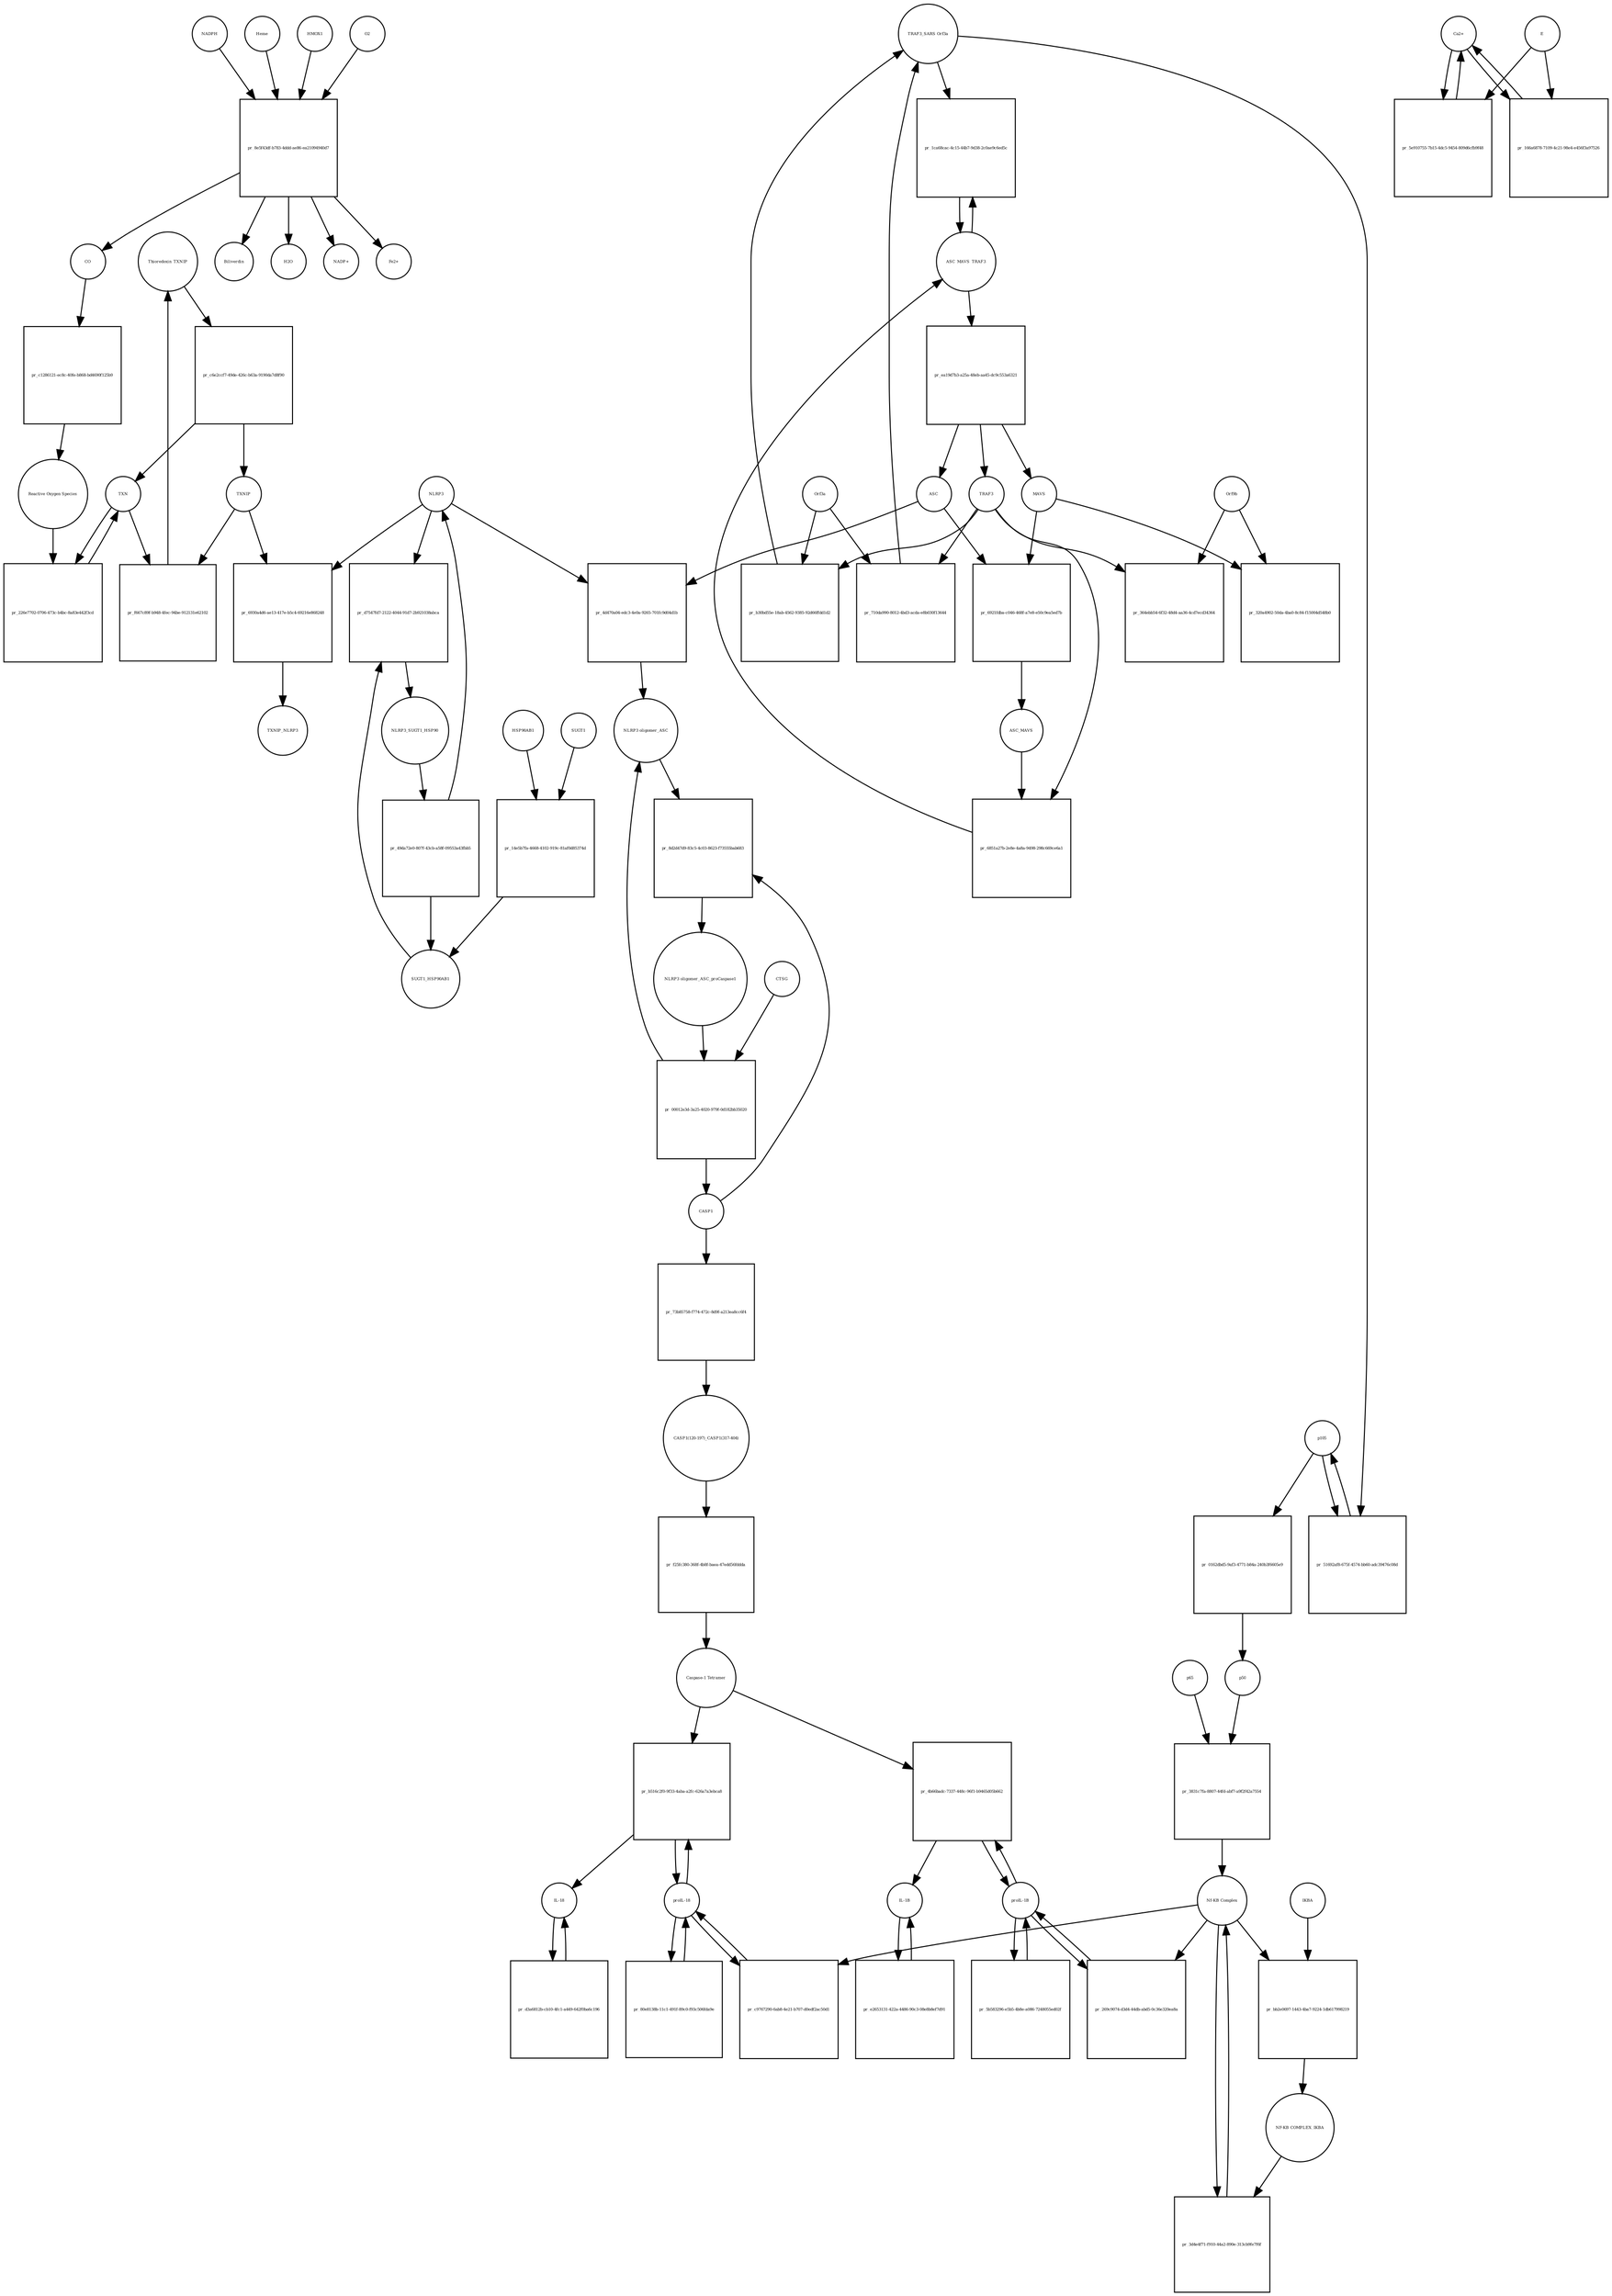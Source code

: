strict digraph  {
Thioredoxin_TXNIP [annotation="urn_miriam_uniprot_P10599|urn_miriam_uniprot_Q9H3M7", bipartite=0, cls=complex, fontsize=4, label=Thioredoxin_TXNIP, shape=circle];
"pr_c6e2ccf7-49de-426c-b63a-9190da7d8f90" [annotation="", bipartite=1, cls=process, fontsize=4, label="pr_c6e2ccf7-49de-426c-b63a-9190da7d8f90", shape=square];
TXNIP [annotation=urn_miriam_uniprot_Q9H3M7, bipartite=0, cls=macromolecule, fontsize=4, label=TXNIP, shape=circle];
TXN [annotation=urn_miriam_uniprot_P10599, bipartite=0, cls=macromolecule, fontsize=4, label=TXN, shape=circle];
"pr_226e7702-0706-473c-b4bc-8a83e442f3cd" [annotation="", bipartite=1, cls=process, fontsize=4, label="pr_226e7702-0706-473c-b4bc-8a83e442f3cd", shape=square];
"Reactive Oxygen Species" [annotation="urn_miriam_obo.chebi_CHEBI%3A26523", bipartite=0, cls="simple chemical", fontsize=4, label="Reactive Oxygen Species", shape=circle];
"pr_f667c89f-b948-4fec-94be-912131e62102" [annotation="", bipartite=1, cls=process, fontsize=4, label="pr_f667c89f-b948-4fec-94be-912131e62102", shape=square];
HSP90AB1 [annotation=urn_miriam_uniprot_P08238, bipartite=0, cls=macromolecule, fontsize=4, label=HSP90AB1, shape=circle];
"pr_14e5b7fa-4668-4102-919c-81af0d85374d" [annotation="", bipartite=1, cls=process, fontsize=4, label="pr_14e5b7fa-4668-4102-919c-81af0d85374d", shape=square];
SUGT1 [annotation=urn_miriam_uniprot_Q9Y2Z0, bipartite=0, cls=macromolecule, fontsize=4, label=SUGT1, shape=circle];
SUGT1_HSP90AB1 [annotation="urn_miriam_uniprot_P08238|urn_miriam_uniprot_Q9Y2Z0", bipartite=0, cls=complex, fontsize=4, label=SUGT1_HSP90AB1, shape=circle];
NLRP3 [annotation=urn_miriam_uniprot_Q96P20, bipartite=0, cls=macromolecule, fontsize=4, label=NLRP3, shape=circle];
"pr_6930a4d6-ae13-417e-b5c4-69216e868248" [annotation="", bipartite=1, cls=process, fontsize=4, label="pr_6930a4d6-ae13-417e-b5c4-69216e868248", shape=square];
TXNIP_NLRP3 [annotation="urn_miriam_uniprot_Q9H3M7|urn_miriam_uniprot_Q96P20", bipartite=0, cls=complex, fontsize=4, label=TXNIP_NLRP3, shape=circle];
"NLRP3 oligomer_ASC_proCaspase1" [annotation="urn_miriam_uniprot_P29466|urn_miriam_uniprot_Q9ULZ3|urn_miriam_uniprot_Q96P20", bipartite=0, cls=complex, fontsize=4, label="NLRP3 oligomer_ASC_proCaspase1", shape=circle];
"pr_00012e3d-3a25-4020-979f-0d182bb35020" [annotation="", bipartite=1, cls=process, fontsize=4, label="pr_00012e3d-3a25-4020-979f-0d182bb35020", shape=square];
CASP1 [annotation=urn_miriam_uniprot_P29466, bipartite=0, cls=macromolecule, fontsize=4, label=CASP1, shape=circle];
CTSG [annotation=urn_miriam_uniprot_P08311, bipartite=0, cls=macromolecule, fontsize=4, label=CTSG, shape=circle];
"NLRP3 oligomer_ASC" [annotation="urn_miriam_uniprot_Q9ULZ3|urn_miriam_uniprot_Q96P20", bipartite=0, cls=complex, fontsize=4, label="NLRP3 oligomer_ASC", shape=circle];
"pr_73b85758-f774-472c-8d9f-a213ea8cc6f4" [annotation="", bipartite=1, cls=process, fontsize=4, label="pr_73b85758-f774-472c-8d9f-a213ea8cc6f4", shape=square];
"CASP1(120-197)_CASP1(317-404)" [annotation=urn_miriam_uniprot_P29466, bipartite=0, cls=complex, fontsize=4, label="CASP1(120-197)_CASP1(317-404)", shape=circle];
"pr_f25fc380-368f-4b8f-baea-47edd56fddda" [annotation="", bipartite=1, cls=process, fontsize=4, label="pr_f25fc380-368f-4b8f-baea-47edd56fddda", shape=square];
"Caspase-1 Tetramer" [annotation=urn_miriam_uniprot_P29466, bipartite=0, cls="complex multimer", fontsize=4, label="Caspase-1 Tetramer", shape=circle];
"proIL-1B" [annotation=urn_miriam_uniprot_P01584, bipartite=0, cls=macromolecule, fontsize=4, label="proIL-1B", shape=circle];
"pr_4b66badc-7337-448c-96f1-b9465d05b662" [annotation="", bipartite=1, cls=process, fontsize=4, label="pr_4b66badc-7337-448c-96f1-b9465d05b662", shape=square];
"IL-1B" [annotation=urn_miriam_uniprot_P01584, bipartite=0, cls=macromolecule, fontsize=4, label="IL-1B", shape=circle];
"pr_e2653131-422a-4486-90c3-08e8b8ef7d91" [annotation="", bipartite=1, cls="omitted process", fontsize=4, label="pr_e2653131-422a-4486-90c3-08e8b8ef7d91", shape=square];
"proIL-18" [annotation=urn_miriam_uniprot_Q14116, bipartite=0, cls=macromolecule, fontsize=4, label="proIL-18", shape=circle];
"pr_b516c2f0-9f33-4aba-a2fc-626a7a3ebca8" [annotation="", bipartite=1, cls=process, fontsize=4, label="pr_b516c2f0-9f33-4aba-a2fc-626a7a3ebca8", shape=square];
"IL-18" [annotation=urn_miriam_uniprot_Q14116, bipartite=0, cls=macromolecule, fontsize=4, label="IL-18", shape=circle];
"pr_d3a6812b-cb10-4fc1-a449-642f0ba6c196" [annotation="", bipartite=1, cls="omitted process", fontsize=4, label="pr_d3a6812b-cb10-4fc1-a449-642f0ba6c196", shape=square];
"pr_8d2d47d9-83c5-4c03-8623-f73555bab683" [annotation="", bipartite=1, cls=process, fontsize=4, label="pr_8d2d47d9-83c5-4c03-8623-f73555bab683", shape=square];
"pr_269c9074-d3d4-44db-abd5-0c36e320ea8a" [annotation="", bipartite=1, cls=process, fontsize=4, label="pr_269c9074-d3d4-44db-abd5-0c36e320ea8a", shape=square];
"Nf-KB Complex" [annotation="urn_miriam_uniprot_P19838|urn_miriam_uniprot_Q00653", bipartite=0, cls=complex, fontsize=4, label="Nf-KB Complex", shape=circle];
"pr_c9767290-6ab8-4e21-b707-d0edf2ac50d1" [annotation="", bipartite=1, cls=process, fontsize=4, label="pr_c9767290-6ab8-4e21-b707-d0edf2ac50d1", shape=square];
p50 [annotation=urn_miriam_uniprot_P19838, bipartite=0, cls=macromolecule, fontsize=4, label=p50, shape=circle];
"pr_3831c7fa-8807-44fd-abf7-a9f2f42a7554" [annotation="", bipartite=1, cls=process, fontsize=4, label="pr_3831c7fa-8807-44fd-abf7-a9f2f42a7554", shape=square];
p65 [annotation=urn_miriam_uniprot_Q00653, bipartite=0, cls=macromolecule, fontsize=4, label=p65, shape=circle];
Orf3a [annotation="urn_miriam_uniprot_P59632|urn_miriam_taxonomy_694009", bipartite=0, cls=macromolecule, fontsize=4, label=Orf3a, shape=circle];
"pr_710da990-8012-4bd3-acda-e8b030f13644" [annotation="", bipartite=1, cls=process, fontsize=4, label="pr_710da990-8012-4bd3-acda-e8b030f13644", shape=square];
TRAF3 [annotation=urn_miriam_uniprot_Q13114, bipartite=0, cls=macromolecule, fontsize=4, label=TRAF3, shape=circle];
"TRAF3_SARS Orf3a" [annotation="urn_miriam_uniprot_P59632|urn_miriam_uniprot_Q13114|urn_miriam_taxonomy_694009", bipartite=0, cls=complex, fontsize=4, label="TRAF3_SARS Orf3a", shape=circle];
p105 [annotation=urn_miriam_uniprot_P19838, bipartite=0, cls=macromolecule, fontsize=4, label=p105, shape=circle];
"pr_0162dbd5-9af3-4771-b84a-240b3f6605e9" [annotation="", bipartite=1, cls="omitted process", fontsize=4, label="pr_0162dbd5-9af3-4771-b84a-240b3f6605e9", shape=square];
ASC [annotation=urn_miriam_uniprot_Q9ULZ3, bipartite=0, cls=macromolecule, fontsize=4, label=ASC, shape=circle];
"pr_4d470a04-edc3-4e0a-9265-701fc9d04d1b" [annotation="", bipartite=1, cls=process, fontsize=4, label="pr_4d470a04-edc3-4e0a-9265-701fc9d04d1b", shape=square];
IKBA [annotation="", bipartite=0, cls=macromolecule, fontsize=4, label=IKBA, shape=circle];
"pr_bb2e0697-1443-4ba7-9224-1db617998219" [annotation="", bipartite=1, cls=process, fontsize=4, label="pr_bb2e0697-1443-4ba7-9224-1db617998219", shape=square];
"NF-KB COMPLEX_IKBA" [annotation=urn_miriam_uniprot_P19838, bipartite=0, cls=complex, fontsize=4, label="NF-KB COMPLEX_IKBA", shape=circle];
"pr_3d4e4f71-f910-44a2-890e-313cb9fe7f6f" [annotation="", bipartite=1, cls=process, fontsize=4, label="pr_3d4e4f71-f910-44a2-890e-313cb9fe7f6f", shape=square];
NLRP3_SUGT1_HSP90 [annotation="urn_miriam_uniprot_P08238|urn_miriam_uniprot_Q96P20|urn_miriam_uniprot_Q9Y2Z0", bipartite=0, cls=complex, fontsize=4, label=NLRP3_SUGT1_HSP90, shape=circle];
"pr_49da72e0-807f-43cb-a58f-09553a43fbb5" [annotation="", bipartite=1, cls="omitted process", fontsize=4, label="pr_49da72e0-807f-43cb-a58f-09553a43fbb5", shape=square];
"pr_6921fdba-c046-468f-a7e8-e50c9ea5ed7b" [annotation="", bipartite=1, cls=process, fontsize=4, label="pr_6921fdba-c046-468f-a7e8-e50c9ea5ed7b", shape=square];
ASC_MAVS [annotation=urn_miriam_uniprot_Q9ULZ3, bipartite=0, cls=complex, fontsize=4, label=ASC_MAVS, shape=circle];
MAVS [annotation=urn_miriam_uniprot_Q7Z434, bipartite=0, cls=macromolecule, fontsize=4, label=MAVS, shape=circle];
"pr_6851a27b-2e8e-4a8a-9498-298c669ce6a1" [annotation="", bipartite=1, cls=process, fontsize=4, label="pr_6851a27b-2e8e-4a8a-9498-298c669ce6a1", shape=square];
ASC_MAVS_TRAF3 [annotation="urn_miriam_pubmed_25847972|urn_miriam_uniprot_Q9ULZ3|urn_miriam_uniprot_Q13114", bipartite=0, cls=complex, fontsize=4, label=ASC_MAVS_TRAF3, shape=circle];
"pr_ea19d7b3-a25a-48eb-aa45-dc9c553a6321" [annotation="", bipartite=1, cls=process, fontsize=4, label="pr_ea19d7b3-a25a-48eb-aa45-dc9c553a6321", shape=square];
"pr_1ca68cac-4c15-44b7-9d38-2c0ae9c6ed5c" [annotation="", bipartite=1, cls="omitted process", fontsize=4, label="pr_1ca68cac-4c15-44b7-9d38-2c0ae9c6ed5c", shape=square];
"pr_d7547fd7-2122-4044-91d7-2b921038abca" [annotation="", bipartite=1, cls=process, fontsize=4, label="pr_d7547fd7-2122-4044-91d7-2b921038abca", shape=square];
"pr_5b583296-e5b5-4b8e-a086-7248055ed02f" [annotation="", bipartite=1, cls=process, fontsize=4, label="pr_5b583296-e5b5-4b8e-a086-7248055ed02f", shape=square];
"pr_80e8138b-11c1-491f-89c0-f93c506fda9e" [annotation="", bipartite=1, cls=process, fontsize=4, label="pr_80e8138b-11c1-491f-89c0-f93c506fda9e", shape=square];
"Ca2+" [annotation="urn_miriam_obo.chebi_CHEBI%3A29108", bipartite=0, cls="simple chemical", fontsize=4, label="Ca2+", shape=circle];
"pr_5e910755-7b15-4dc5-9454-809d6cfb9f48" [annotation="", bipartite=1, cls=process, fontsize=4, label="pr_5e910755-7b15-4dc5-9454-809d6cfb9f48", shape=square];
E [annotation="urn_miriam_uniprot_P59637|urn_miriam_taxonomy_694009", bipartite=0, cls=macromolecule, fontsize=4, label=E, shape=circle];
"pr_166a6878-7109-4c21-98e4-e456f3a97526" [annotation="", bipartite=1, cls=process, fontsize=4, label="pr_166a6878-7109-4c21-98e4-e456f3a97526", shape=square];
"pr_b30bd55e-18ab-4562-9385-92d66ffdd1d2" [annotation="", bipartite=1, cls=process, fontsize=4, label="pr_b30bd55e-18ab-4562-9385-92d66ffdd1d2", shape=square];
"pr_51692af8-675f-4574-bb60-adc39476c08d" [annotation="", bipartite=1, cls="omitted process", fontsize=4, label="pr_51692af8-675f-4574-bb60-adc39476c08d", shape=square];
Heme [annotation="urn_miriam_obo.chebi_CHEBI%3A30413", bipartite=0, cls="simple chemical", fontsize=4, label=Heme, shape=circle];
"pr_8e5f43df-b783-4ddd-ae86-ea21094940d7" [annotation="", bipartite=1, cls=process, fontsize=4, label="pr_8e5f43df-b783-4ddd-ae86-ea21094940d7", shape=square];
Biliverdin [annotation="urn_miriam_obo.chebi_CHEBI%3A17033", bipartite=0, cls="simple chemical", fontsize=4, label=Biliverdin, shape=circle];
HMOX1 [annotation=urn_miriam_uniprot_P09601, bipartite=0, cls=macromolecule, fontsize=4, label=HMOX1, shape=circle];
O2 [annotation="urn_miriam_obo.chebi_CHEBI%3A15379", bipartite=0, cls="simple chemical", fontsize=4, label=O2, shape=circle];
NADPH [annotation="urn_miriam_obo.chebi_CHEBI%3A16474", bipartite=0, cls="simple chemical", fontsize=4, label=NADPH, shape=circle];
H2O [annotation="urn_miriam_obo.chebi_CHEBI%3A15377", bipartite=0, cls="simple chemical", fontsize=4, label=H2O, shape=circle];
"NADP+" [annotation="urn_miriam_obo.chebi_CHEBI%3A18009", bipartite=0, cls="simple chemical", fontsize=4, label="NADP+", shape=circle];
CO [annotation="urn_miriam_obo.chebi_CHEBI%3A17245", bipartite=0, cls="simple chemical", fontsize=4, label=CO, shape=circle];
"Fe2+" [annotation="urn_miriam_obo.chebi_CHEBI%3A29033", bipartite=0, cls="simple chemical", fontsize=4, label="Fe2+", shape=circle];
"pr_c1286121-ec8c-40fe-b868-bd4690f125b9" [annotation="", bipartite=1, cls=process, fontsize=4, label="pr_c1286121-ec8c-40fe-b868-bd4690f125b9", shape=square];
"pr_320a4902-50da-4ba0-8c84-f15004d548b0" [annotation="", bipartite=1, cls=process, fontsize=4, label="pr_320a4902-50da-4ba0-8c84-f15004d548b0", shape=square];
Orf9b [annotation="urn_miriam_taxonomy_694009|urn_miriam_uniprot_P59636", bipartite=0, cls=macromolecule, fontsize=4, label=Orf9b, shape=circle];
"pr_364ebb54-6f32-48d4-aa36-4cd7ecd34364" [annotation="", bipartite=1, cls=process, fontsize=4, label="pr_364ebb54-6f32-48d4-aa36-4cd7ecd34364", shape=square];
Thioredoxin_TXNIP -> "pr_c6e2ccf7-49de-426c-b63a-9190da7d8f90"  [annotation="", interaction_type=consumption];
"pr_c6e2ccf7-49de-426c-b63a-9190da7d8f90" -> TXNIP  [annotation="", interaction_type=production];
"pr_c6e2ccf7-49de-426c-b63a-9190da7d8f90" -> TXN  [annotation="", interaction_type=production];
TXNIP -> "pr_f667c89f-b948-4fec-94be-912131e62102"  [annotation="", interaction_type=consumption];
TXNIP -> "pr_6930a4d6-ae13-417e-b5c4-69216e868248"  [annotation="", interaction_type=consumption];
TXN -> "pr_226e7702-0706-473c-b4bc-8a83e442f3cd"  [annotation="", interaction_type=consumption];
TXN -> "pr_f667c89f-b948-4fec-94be-912131e62102"  [annotation="", interaction_type=consumption];
"pr_226e7702-0706-473c-b4bc-8a83e442f3cd" -> TXN  [annotation="", interaction_type=production];
"Reactive Oxygen Species" -> "pr_226e7702-0706-473c-b4bc-8a83e442f3cd"  [annotation="", interaction_type="necessary stimulation"];
"pr_f667c89f-b948-4fec-94be-912131e62102" -> Thioredoxin_TXNIP  [annotation="", interaction_type=production];
HSP90AB1 -> "pr_14e5b7fa-4668-4102-919c-81af0d85374d"  [annotation="", interaction_type=consumption];
"pr_14e5b7fa-4668-4102-919c-81af0d85374d" -> SUGT1_HSP90AB1  [annotation="", interaction_type=production];
SUGT1 -> "pr_14e5b7fa-4668-4102-919c-81af0d85374d"  [annotation="", interaction_type=consumption];
SUGT1_HSP90AB1 -> "pr_d7547fd7-2122-4044-91d7-2b921038abca"  [annotation="", interaction_type=consumption];
NLRP3 -> "pr_6930a4d6-ae13-417e-b5c4-69216e868248"  [annotation="", interaction_type=consumption];
NLRP3 -> "pr_4d470a04-edc3-4e0a-9265-701fc9d04d1b"  [annotation="", interaction_type=consumption];
NLRP3 -> "pr_d7547fd7-2122-4044-91d7-2b921038abca"  [annotation="", interaction_type=consumption];
"pr_6930a4d6-ae13-417e-b5c4-69216e868248" -> TXNIP_NLRP3  [annotation="", interaction_type=production];
"NLRP3 oligomer_ASC_proCaspase1" -> "pr_00012e3d-3a25-4020-979f-0d182bb35020"  [annotation="", interaction_type=consumption];
"pr_00012e3d-3a25-4020-979f-0d182bb35020" -> CASP1  [annotation="", interaction_type=production];
"pr_00012e3d-3a25-4020-979f-0d182bb35020" -> "NLRP3 oligomer_ASC"  [annotation="", interaction_type=production];
CASP1 -> "pr_73b85758-f774-472c-8d9f-a213ea8cc6f4"  [annotation="", interaction_type=consumption];
CASP1 -> "pr_8d2d47d9-83c5-4c03-8623-f73555bab683"  [annotation="", interaction_type=consumption];
CTSG -> "pr_00012e3d-3a25-4020-979f-0d182bb35020"  [annotation="", interaction_type=catalysis];
"NLRP3 oligomer_ASC" -> "pr_8d2d47d9-83c5-4c03-8623-f73555bab683"  [annotation="", interaction_type=consumption];
"pr_73b85758-f774-472c-8d9f-a213ea8cc6f4" -> "CASP1(120-197)_CASP1(317-404)"  [annotation="", interaction_type=production];
"CASP1(120-197)_CASP1(317-404)" -> "pr_f25fc380-368f-4b8f-baea-47edd56fddda"  [annotation="", interaction_type=consumption];
"pr_f25fc380-368f-4b8f-baea-47edd56fddda" -> "Caspase-1 Tetramer"  [annotation="", interaction_type=production];
"Caspase-1 Tetramer" -> "pr_4b66badc-7337-448c-96f1-b9465d05b662"  [annotation="", interaction_type=catalysis];
"Caspase-1 Tetramer" -> "pr_b516c2f0-9f33-4aba-a2fc-626a7a3ebca8"  [annotation="", interaction_type=catalysis];
"proIL-1B" -> "pr_4b66badc-7337-448c-96f1-b9465d05b662"  [annotation="", interaction_type=consumption];
"proIL-1B" -> "pr_269c9074-d3d4-44db-abd5-0c36e320ea8a"  [annotation="", interaction_type=consumption];
"proIL-1B" -> "pr_5b583296-e5b5-4b8e-a086-7248055ed02f"  [annotation="", interaction_type=consumption];
"pr_4b66badc-7337-448c-96f1-b9465d05b662" -> "IL-1B"  [annotation="", interaction_type=production];
"pr_4b66badc-7337-448c-96f1-b9465d05b662" -> "proIL-1B"  [annotation="", interaction_type=production];
"IL-1B" -> "pr_e2653131-422a-4486-90c3-08e8b8ef7d91"  [annotation="", interaction_type=consumption];
"pr_e2653131-422a-4486-90c3-08e8b8ef7d91" -> "IL-1B"  [annotation="", interaction_type=production];
"proIL-18" -> "pr_b516c2f0-9f33-4aba-a2fc-626a7a3ebca8"  [annotation="", interaction_type=consumption];
"proIL-18" -> "pr_c9767290-6ab8-4e21-b707-d0edf2ac50d1"  [annotation="", interaction_type=consumption];
"proIL-18" -> "pr_80e8138b-11c1-491f-89c0-f93c506fda9e"  [annotation="", interaction_type=consumption];
"pr_b516c2f0-9f33-4aba-a2fc-626a7a3ebca8" -> "IL-18"  [annotation="", interaction_type=production];
"pr_b516c2f0-9f33-4aba-a2fc-626a7a3ebca8" -> "proIL-18"  [annotation="", interaction_type=production];
"IL-18" -> "pr_d3a6812b-cb10-4fc1-a449-642f0ba6c196"  [annotation="", interaction_type=consumption];
"pr_d3a6812b-cb10-4fc1-a449-642f0ba6c196" -> "IL-18"  [annotation="", interaction_type=production];
"pr_8d2d47d9-83c5-4c03-8623-f73555bab683" -> "NLRP3 oligomer_ASC_proCaspase1"  [annotation="", interaction_type=production];
"pr_269c9074-d3d4-44db-abd5-0c36e320ea8a" -> "proIL-1B"  [annotation="", interaction_type=production];
"Nf-KB Complex" -> "pr_269c9074-d3d4-44db-abd5-0c36e320ea8a"  [annotation=urn_miriam_pubmed_31034780, interaction_type=catalysis];
"Nf-KB Complex" -> "pr_c9767290-6ab8-4e21-b707-d0edf2ac50d1"  [annotation=urn_miriam_pubmed_31034780, interaction_type=catalysis];
"Nf-KB Complex" -> "pr_bb2e0697-1443-4ba7-9224-1db617998219"  [annotation="", interaction_type=consumption];
"Nf-KB Complex" -> "pr_3d4e4f71-f910-44a2-890e-313cb9fe7f6f"  [annotation="", interaction_type=consumption];
"pr_c9767290-6ab8-4e21-b707-d0edf2ac50d1" -> "proIL-18"  [annotation="", interaction_type=production];
p50 -> "pr_3831c7fa-8807-44fd-abf7-a9f2f42a7554"  [annotation="", interaction_type=consumption];
"pr_3831c7fa-8807-44fd-abf7-a9f2f42a7554" -> "Nf-KB Complex"  [annotation="", interaction_type=production];
p65 -> "pr_3831c7fa-8807-44fd-abf7-a9f2f42a7554"  [annotation="", interaction_type=consumption];
Orf3a -> "pr_710da990-8012-4bd3-acda-e8b030f13644"  [annotation="", interaction_type=consumption];
Orf3a -> "pr_b30bd55e-18ab-4562-9385-92d66ffdd1d2"  [annotation="", interaction_type=consumption];
"pr_710da990-8012-4bd3-acda-e8b030f13644" -> "TRAF3_SARS Orf3a"  [annotation="", interaction_type=production];
TRAF3 -> "pr_710da990-8012-4bd3-acda-e8b030f13644"  [annotation="", interaction_type=consumption];
TRAF3 -> "pr_6851a27b-2e8e-4a8a-9498-298c669ce6a1"  [annotation="", interaction_type=consumption];
TRAF3 -> "pr_b30bd55e-18ab-4562-9385-92d66ffdd1d2"  [annotation="", interaction_type=consumption];
TRAF3 -> "pr_364ebb54-6f32-48d4-aa36-4cd7ecd34364"  [annotation="", interaction_type=consumption];
"TRAF3_SARS Orf3a" -> "pr_1ca68cac-4c15-44b7-9d38-2c0ae9c6ed5c"  [annotation="urn_miriam_pubmed_25847972|urn_miriam_pubmed_31034780|urn_miriam_taxonomy_9606", interaction_type=catalysis];
"TRAF3_SARS Orf3a" -> "pr_51692af8-675f-4574-bb60-adc39476c08d"  [annotation="urn_miriam_pubmed_31034780|urn_miriam_taxonomy_9606", interaction_type=catalysis];
p105 -> "pr_0162dbd5-9af3-4771-b84a-240b3f6605e9"  [annotation="", interaction_type=consumption];
p105 -> "pr_51692af8-675f-4574-bb60-adc39476c08d"  [annotation="", interaction_type=consumption];
"pr_0162dbd5-9af3-4771-b84a-240b3f6605e9" -> p50  [annotation="", interaction_type=production];
ASC -> "pr_4d470a04-edc3-4e0a-9265-701fc9d04d1b"  [annotation="", interaction_type=consumption];
ASC -> "pr_6921fdba-c046-468f-a7e8-e50c9ea5ed7b"  [annotation="", interaction_type=consumption];
"pr_4d470a04-edc3-4e0a-9265-701fc9d04d1b" -> "NLRP3 oligomer_ASC"  [annotation="", interaction_type=production];
IKBA -> "pr_bb2e0697-1443-4ba7-9224-1db617998219"  [annotation="", interaction_type=consumption];
"pr_bb2e0697-1443-4ba7-9224-1db617998219" -> "NF-KB COMPLEX_IKBA"  [annotation="", interaction_type=production];
"NF-KB COMPLEX_IKBA" -> "pr_3d4e4f71-f910-44a2-890e-313cb9fe7f6f"  [annotation="", interaction_type=inhibition];
"pr_3d4e4f71-f910-44a2-890e-313cb9fe7f6f" -> "Nf-KB Complex"  [annotation="", interaction_type=production];
NLRP3_SUGT1_HSP90 -> "pr_49da72e0-807f-43cb-a58f-09553a43fbb5"  [annotation="", interaction_type=consumption];
"pr_49da72e0-807f-43cb-a58f-09553a43fbb5" -> NLRP3  [annotation="", interaction_type=production];
"pr_49da72e0-807f-43cb-a58f-09553a43fbb5" -> SUGT1_HSP90AB1  [annotation="", interaction_type=production];
"pr_6921fdba-c046-468f-a7e8-e50c9ea5ed7b" -> ASC_MAVS  [annotation="", interaction_type=production];
ASC_MAVS -> "pr_6851a27b-2e8e-4a8a-9498-298c669ce6a1"  [annotation="", interaction_type=consumption];
MAVS -> "pr_6921fdba-c046-468f-a7e8-e50c9ea5ed7b"  [annotation="", interaction_type=consumption];
MAVS -> "pr_320a4902-50da-4ba0-8c84-f15004d548b0"  [annotation="", interaction_type=consumption];
"pr_6851a27b-2e8e-4a8a-9498-298c669ce6a1" -> ASC_MAVS_TRAF3  [annotation="", interaction_type=production];
ASC_MAVS_TRAF3 -> "pr_ea19d7b3-a25a-48eb-aa45-dc9c553a6321"  [annotation="", interaction_type=consumption];
ASC_MAVS_TRAF3 -> "pr_1ca68cac-4c15-44b7-9d38-2c0ae9c6ed5c"  [annotation="", interaction_type=consumption];
"pr_ea19d7b3-a25a-48eb-aa45-dc9c553a6321" -> ASC  [annotation="", interaction_type=production];
"pr_ea19d7b3-a25a-48eb-aa45-dc9c553a6321" -> TRAF3  [annotation="", interaction_type=production];
"pr_ea19d7b3-a25a-48eb-aa45-dc9c553a6321" -> MAVS  [annotation="", interaction_type=production];
"pr_1ca68cac-4c15-44b7-9d38-2c0ae9c6ed5c" -> ASC_MAVS_TRAF3  [annotation="", interaction_type=production];
"pr_d7547fd7-2122-4044-91d7-2b921038abca" -> NLRP3_SUGT1_HSP90  [annotation="", interaction_type=production];
"pr_5b583296-e5b5-4b8e-a086-7248055ed02f" -> "proIL-1B"  [annotation="", interaction_type=production];
"pr_80e8138b-11c1-491f-89c0-f93c506fda9e" -> "proIL-18"  [annotation="", interaction_type=production];
"Ca2+" -> "pr_5e910755-7b15-4dc5-9454-809d6cfb9f48"  [annotation="", interaction_type=consumption];
"Ca2+" -> "pr_166a6878-7109-4c21-98e4-e456f3a97526"  [annotation="", interaction_type=consumption];
"pr_5e910755-7b15-4dc5-9454-809d6cfb9f48" -> "Ca2+"  [annotation="", interaction_type=production];
E -> "pr_5e910755-7b15-4dc5-9454-809d6cfb9f48"  [annotation="urn_miriam_pubmed_26331680|urn_miriam_doi_10.1016%2Fj.bbrc.2020.05.206|urn_miriam_taxonomy_392815", interaction_type=catalysis];
E -> "pr_166a6878-7109-4c21-98e4-e456f3a97526"  [annotation="urn_miriam_pubmed_26331680|urn_miriam_doi_10.1016%2Fj.bbrc.2020.05.206|urn_miriam_taxonomy_392815", interaction_type=catalysis];
"pr_166a6878-7109-4c21-98e4-e456f3a97526" -> "Ca2+"  [annotation="", interaction_type=production];
"pr_b30bd55e-18ab-4562-9385-92d66ffdd1d2" -> "TRAF3_SARS Orf3a"  [annotation="", interaction_type=production];
"pr_51692af8-675f-4574-bb60-adc39476c08d" -> p105  [annotation="", interaction_type=production];
Heme -> "pr_8e5f43df-b783-4ddd-ae86-ea21094940d7"  [annotation="", interaction_type=consumption];
"pr_8e5f43df-b783-4ddd-ae86-ea21094940d7" -> Biliverdin  [annotation="", interaction_type=production];
"pr_8e5f43df-b783-4ddd-ae86-ea21094940d7" -> H2O  [annotation="", interaction_type=production];
"pr_8e5f43df-b783-4ddd-ae86-ea21094940d7" -> "NADP+"  [annotation="", interaction_type=production];
"pr_8e5f43df-b783-4ddd-ae86-ea21094940d7" -> CO  [annotation="", interaction_type=production];
"pr_8e5f43df-b783-4ddd-ae86-ea21094940d7" -> "Fe2+"  [annotation="", interaction_type=production];
HMOX1 -> "pr_8e5f43df-b783-4ddd-ae86-ea21094940d7"  [annotation="", interaction_type=catalysis];
O2 -> "pr_8e5f43df-b783-4ddd-ae86-ea21094940d7"  [annotation="", interaction_type=consumption];
NADPH -> "pr_8e5f43df-b783-4ddd-ae86-ea21094940d7"  [annotation="", interaction_type=consumption];
CO -> "pr_c1286121-ec8c-40fe-b868-bd4690f125b9"  [annotation="urn_miriam_pubmed_28356568|urn_miriam_pubmed_25770182", interaction_type=inhibition];
"pr_c1286121-ec8c-40fe-b868-bd4690f125b9" -> "Reactive Oxygen Species"  [annotation="", interaction_type=production];
Orf9b -> "pr_320a4902-50da-4ba0-8c84-f15004d548b0"  [annotation="urn_miriam_doi_10.4049%2Fjimmunol.1303196", interaction_type=catalysis];
Orf9b -> "pr_364ebb54-6f32-48d4-aa36-4cd7ecd34364"  [annotation="urn_miriam_doi_10.4049%2Fjimmunol.1303196", interaction_type=catalysis];
}
